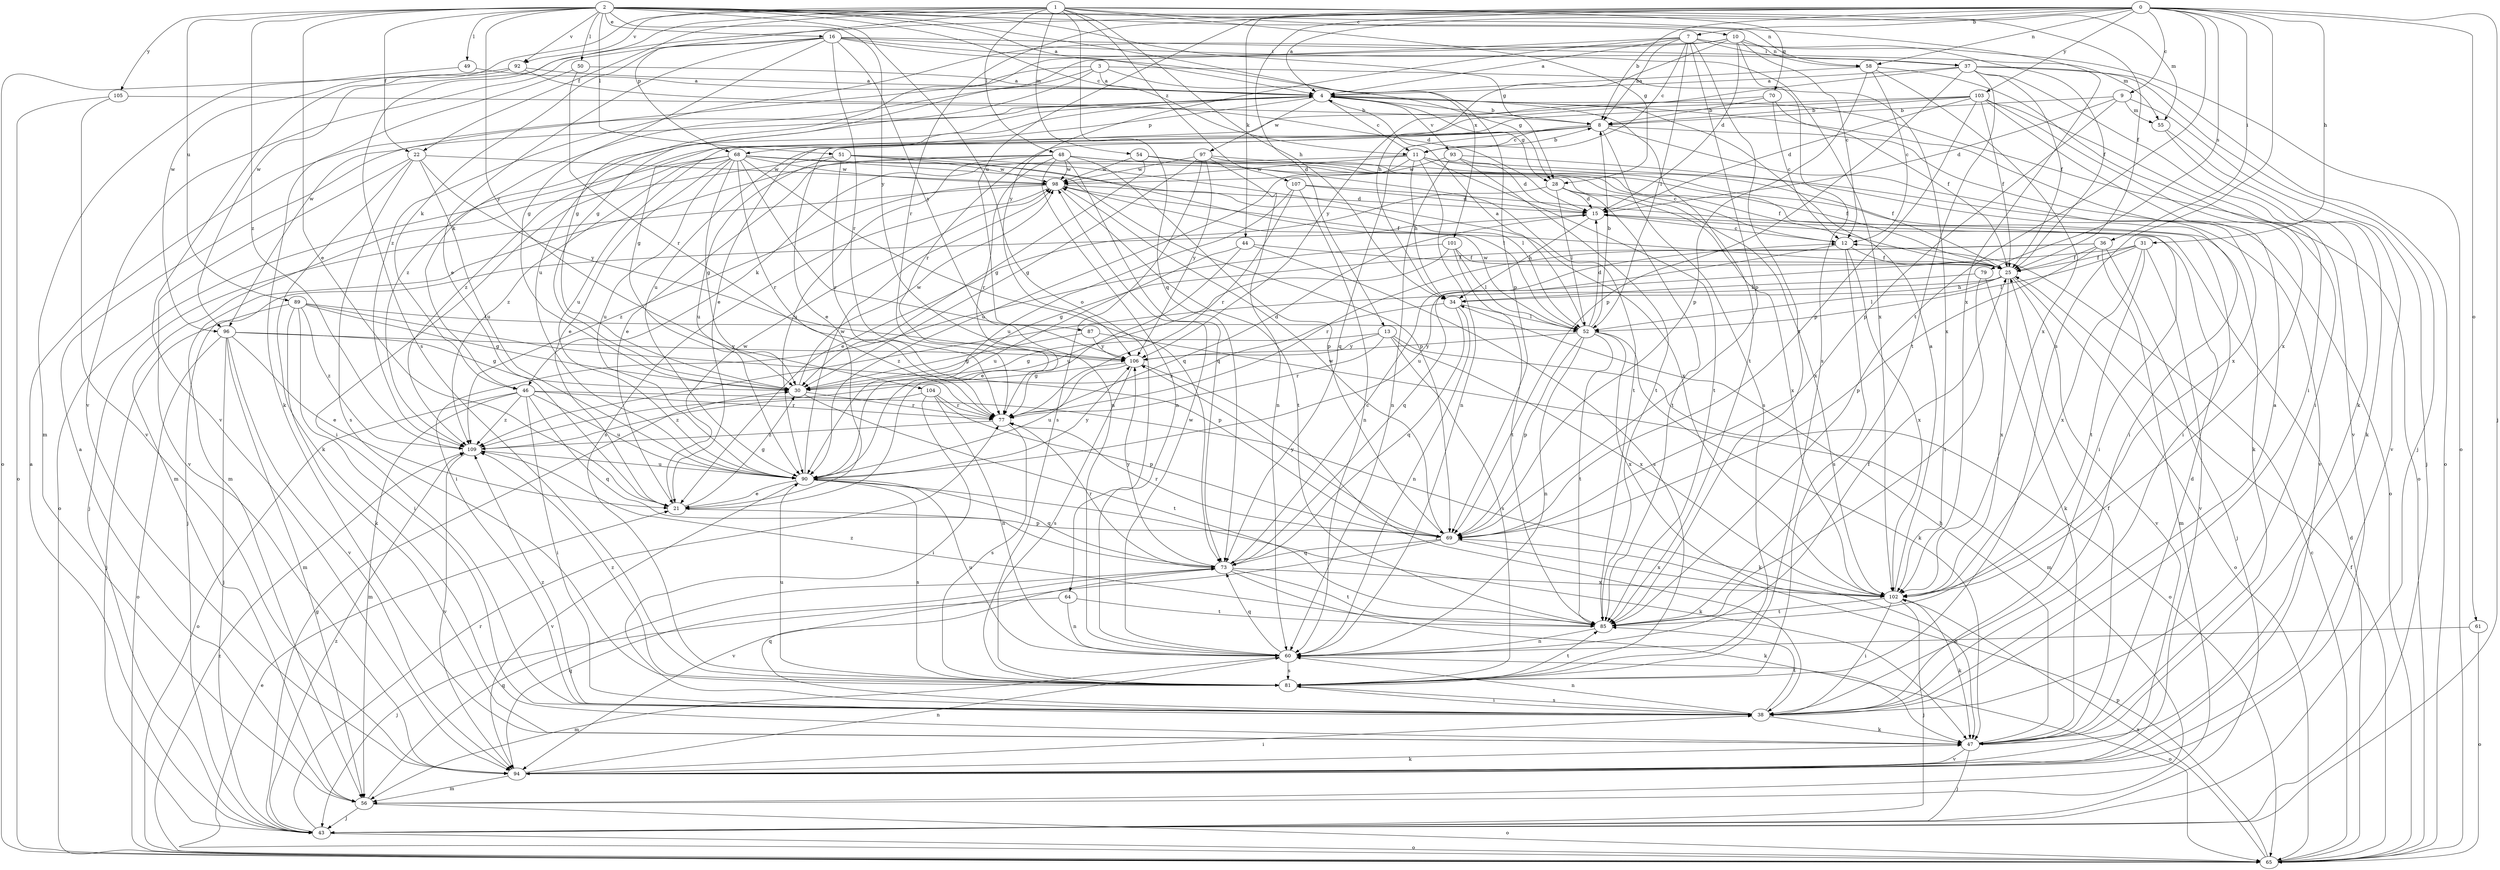 strict digraph  {
0;
1;
2;
3;
4;
7;
8;
9;
10;
11;
12;
13;
15;
16;
21;
22;
25;
28;
30;
31;
34;
36;
37;
38;
43;
44;
46;
47;
48;
49;
50;
51;
52;
54;
55;
56;
58;
60;
61;
64;
65;
68;
69;
70;
73;
77;
79;
81;
85;
87;
89;
90;
92;
93;
94;
96;
97;
98;
101;
102;
103;
104;
105;
106;
107;
109;
0 -> 4  [label=a];
0 -> 7  [label=b];
0 -> 8  [label=b];
0 -> 9  [label=c];
0 -> 13  [label=d];
0 -> 31  [label=h];
0 -> 36  [label=i];
0 -> 43  [label=j];
0 -> 44  [label=k];
0 -> 58  [label=n];
0 -> 61  [label=o];
0 -> 77  [label=r];
0 -> 79  [label=s];
0 -> 81  [label=s];
0 -> 85  [label=t];
0 -> 87  [label=u];
0 -> 96  [label=w];
0 -> 103  [label=y];
1 -> 10  [label=c];
1 -> 22  [label=f];
1 -> 28  [label=g];
1 -> 34  [label=h];
1 -> 48  [label=l];
1 -> 54  [label=m];
1 -> 55  [label=m];
1 -> 68  [label=p];
1 -> 70  [label=q];
1 -> 73  [label=q];
1 -> 81  [label=s];
1 -> 92  [label=v];
1 -> 96  [label=w];
1 -> 107  [label=z];
2 -> 4  [label=a];
2 -> 11  [label=c];
2 -> 16  [label=e];
2 -> 21  [label=e];
2 -> 22  [label=f];
2 -> 25  [label=f];
2 -> 28  [label=g];
2 -> 49  [label=l];
2 -> 50  [label=l];
2 -> 51  [label=l];
2 -> 58  [label=n];
2 -> 64  [label=o];
2 -> 89  [label=u];
2 -> 92  [label=v];
2 -> 101  [label=x];
2 -> 102  [label=x];
2 -> 104  [label=y];
2 -> 105  [label=y];
2 -> 106  [label=y];
2 -> 109  [label=z];
3 -> 4  [label=a];
3 -> 28  [label=g];
3 -> 46  [label=k];
3 -> 90  [label=u];
3 -> 96  [label=w];
3 -> 102  [label=x];
4 -> 8  [label=b];
4 -> 11  [label=c];
4 -> 28  [label=g];
4 -> 30  [label=g];
4 -> 65  [label=o];
4 -> 68  [label=p];
4 -> 85  [label=t];
4 -> 93  [label=v];
4 -> 97  [label=w];
4 -> 109  [label=z];
7 -> 4  [label=a];
7 -> 8  [label=b];
7 -> 11  [label=c];
7 -> 25  [label=f];
7 -> 30  [label=g];
7 -> 37  [label=i];
7 -> 52  [label=l];
7 -> 69  [label=p];
7 -> 85  [label=t];
7 -> 106  [label=y];
8 -> 11  [label=c];
8 -> 21  [label=e];
8 -> 65  [label=o];
8 -> 73  [label=q];
8 -> 81  [label=s];
8 -> 90  [label=u];
8 -> 102  [label=x];
8 -> 109  [label=z];
9 -> 8  [label=b];
9 -> 15  [label=d];
9 -> 43  [label=j];
9 -> 55  [label=m];
9 -> 69  [label=p];
10 -> 12  [label=c];
10 -> 15  [label=d];
10 -> 30  [label=g];
10 -> 34  [label=h];
10 -> 58  [label=n];
10 -> 65  [label=o];
10 -> 81  [label=s];
10 -> 109  [label=z];
11 -> 8  [label=b];
11 -> 25  [label=f];
11 -> 34  [label=h];
11 -> 46  [label=k];
11 -> 60  [label=n];
11 -> 85  [label=t];
11 -> 90  [label=u];
11 -> 94  [label=v];
11 -> 98  [label=w];
12 -> 25  [label=f];
12 -> 73  [label=q];
12 -> 81  [label=s];
12 -> 102  [label=x];
13 -> 30  [label=g];
13 -> 65  [label=o];
13 -> 77  [label=r];
13 -> 81  [label=s];
13 -> 102  [label=x];
13 -> 106  [label=y];
15 -> 12  [label=c];
15 -> 34  [label=h];
15 -> 43  [label=j];
16 -> 21  [label=e];
16 -> 30  [label=g];
16 -> 37  [label=i];
16 -> 46  [label=k];
16 -> 55  [label=m];
16 -> 69  [label=p];
16 -> 77  [label=r];
16 -> 94  [label=v];
16 -> 102  [label=x];
16 -> 106  [label=y];
21 -> 30  [label=g];
21 -> 69  [label=p];
21 -> 98  [label=w];
22 -> 47  [label=k];
22 -> 81  [label=s];
22 -> 90  [label=u];
22 -> 94  [label=v];
22 -> 98  [label=w];
22 -> 106  [label=y];
25 -> 34  [label=h];
25 -> 52  [label=l];
25 -> 65  [label=o];
25 -> 94  [label=v];
25 -> 102  [label=x];
25 -> 109  [label=z];
28 -> 15  [label=d];
28 -> 21  [label=e];
28 -> 52  [label=l];
28 -> 85  [label=t];
28 -> 102  [label=x];
30 -> 77  [label=r];
30 -> 85  [label=t];
30 -> 98  [label=w];
31 -> 25  [label=f];
31 -> 52  [label=l];
31 -> 85  [label=t];
31 -> 90  [label=u];
31 -> 94  [label=v];
31 -> 102  [label=x];
34 -> 52  [label=l];
34 -> 60  [label=n];
34 -> 73  [label=q];
34 -> 109  [label=z];
36 -> 25  [label=f];
36 -> 30  [label=g];
36 -> 43  [label=j];
36 -> 56  [label=m];
36 -> 69  [label=p];
36 -> 77  [label=r];
37 -> 4  [label=a];
37 -> 25  [label=f];
37 -> 43  [label=j];
37 -> 47  [label=k];
37 -> 65  [label=o];
37 -> 69  [label=p];
37 -> 85  [label=t];
37 -> 106  [label=y];
38 -> 4  [label=a];
38 -> 47  [label=k];
38 -> 60  [label=n];
38 -> 73  [label=q];
38 -> 81  [label=s];
38 -> 85  [label=t];
38 -> 109  [label=z];
43 -> 4  [label=a];
43 -> 30  [label=g];
43 -> 65  [label=o];
43 -> 77  [label=r];
43 -> 109  [label=z];
44 -> 21  [label=e];
44 -> 25  [label=f];
44 -> 81  [label=s];
44 -> 90  [label=u];
46 -> 38  [label=i];
46 -> 47  [label=k];
46 -> 56  [label=m];
46 -> 65  [label=o];
46 -> 73  [label=q];
46 -> 77  [label=r];
46 -> 90  [label=u];
46 -> 109  [label=z];
47 -> 15  [label=d];
47 -> 25  [label=f];
47 -> 34  [label=h];
47 -> 43  [label=j];
47 -> 94  [label=v];
48 -> 12  [label=c];
48 -> 21  [label=e];
48 -> 25  [label=f];
48 -> 56  [label=m];
48 -> 60  [label=n];
48 -> 69  [label=p];
48 -> 73  [label=q];
48 -> 77  [label=r];
48 -> 90  [label=u];
48 -> 98  [label=w];
49 -> 4  [label=a];
49 -> 56  [label=m];
50 -> 4  [label=a];
50 -> 47  [label=k];
50 -> 77  [label=r];
51 -> 52  [label=l];
51 -> 56  [label=m];
51 -> 77  [label=r];
51 -> 90  [label=u];
51 -> 98  [label=w];
51 -> 102  [label=x];
52 -> 4  [label=a];
52 -> 8  [label=b];
52 -> 15  [label=d];
52 -> 47  [label=k];
52 -> 60  [label=n];
52 -> 69  [label=p];
52 -> 85  [label=t];
52 -> 98  [label=w];
52 -> 102  [label=x];
52 -> 106  [label=y];
54 -> 30  [label=g];
54 -> 38  [label=i];
54 -> 85  [label=t];
54 -> 98  [label=w];
55 -> 47  [label=k];
55 -> 94  [label=v];
56 -> 4  [label=a];
56 -> 43  [label=j];
56 -> 65  [label=o];
56 -> 73  [label=q];
58 -> 4  [label=a];
58 -> 12  [label=c];
58 -> 38  [label=i];
58 -> 69  [label=p];
58 -> 102  [label=x];
60 -> 25  [label=f];
60 -> 56  [label=m];
60 -> 65  [label=o];
60 -> 73  [label=q];
60 -> 81  [label=s];
60 -> 90  [label=u];
60 -> 98  [label=w];
61 -> 60  [label=n];
61 -> 65  [label=o];
64 -> 43  [label=j];
64 -> 60  [label=n];
64 -> 85  [label=t];
65 -> 12  [label=c];
65 -> 15  [label=d];
65 -> 21  [label=e];
65 -> 25  [label=f];
65 -> 69  [label=p];
65 -> 102  [label=x];
65 -> 109  [label=z];
68 -> 21  [label=e];
68 -> 30  [label=g];
68 -> 38  [label=i];
68 -> 52  [label=l];
68 -> 60  [label=n];
68 -> 65  [label=o];
68 -> 69  [label=p];
68 -> 73  [label=q];
68 -> 77  [label=r];
68 -> 90  [label=u];
68 -> 98  [label=w];
68 -> 102  [label=x];
68 -> 109  [label=z];
69 -> 73  [label=q];
69 -> 77  [label=r];
69 -> 94  [label=v];
69 -> 98  [label=w];
69 -> 102  [label=x];
69 -> 106  [label=y];
70 -> 8  [label=b];
70 -> 12  [label=c];
70 -> 21  [label=e];
70 -> 25  [label=f];
73 -> 12  [label=c];
73 -> 47  [label=k];
73 -> 77  [label=r];
73 -> 85  [label=t];
73 -> 102  [label=x];
73 -> 106  [label=y];
77 -> 15  [label=d];
77 -> 81  [label=s];
77 -> 109  [label=z];
79 -> 34  [label=h];
79 -> 47  [label=k];
79 -> 85  [label=t];
81 -> 38  [label=i];
81 -> 85  [label=t];
81 -> 90  [label=u];
81 -> 109  [label=z];
85 -> 60  [label=n];
85 -> 109  [label=z];
87 -> 30  [label=g];
87 -> 56  [label=m];
87 -> 106  [label=y];
89 -> 30  [label=g];
89 -> 38  [label=i];
89 -> 43  [label=j];
89 -> 47  [label=k];
89 -> 52  [label=l];
89 -> 69  [label=p];
89 -> 109  [label=z];
90 -> 21  [label=e];
90 -> 47  [label=k];
90 -> 73  [label=q];
90 -> 81  [label=s];
90 -> 94  [label=v];
90 -> 98  [label=w];
90 -> 106  [label=y];
92 -> 4  [label=a];
92 -> 15  [label=d];
92 -> 65  [label=o];
92 -> 94  [label=v];
93 -> 15  [label=d];
93 -> 38  [label=i];
93 -> 60  [label=n];
93 -> 85  [label=t];
93 -> 98  [label=w];
94 -> 38  [label=i];
94 -> 47  [label=k];
94 -> 56  [label=m];
94 -> 60  [label=n];
94 -> 73  [label=q];
96 -> 21  [label=e];
96 -> 30  [label=g];
96 -> 43  [label=j];
96 -> 56  [label=m];
96 -> 65  [label=o];
96 -> 94  [label=v];
96 -> 106  [label=y];
97 -> 25  [label=f];
97 -> 30  [label=g];
97 -> 47  [label=k];
97 -> 60  [label=n];
97 -> 81  [label=s];
97 -> 98  [label=w];
97 -> 106  [label=y];
98 -> 15  [label=d];
98 -> 25  [label=f];
98 -> 43  [label=j];
98 -> 81  [label=s];
98 -> 85  [label=t];
98 -> 109  [label=z];
101 -> 25  [label=f];
101 -> 38  [label=i];
101 -> 52  [label=l];
101 -> 85  [label=t];
101 -> 90  [label=u];
102 -> 4  [label=a];
102 -> 38  [label=i];
102 -> 43  [label=j];
102 -> 47  [label=k];
102 -> 85  [label=t];
103 -> 8  [label=b];
103 -> 15  [label=d];
103 -> 25  [label=f];
103 -> 38  [label=i];
103 -> 69  [label=p];
103 -> 77  [label=r];
103 -> 90  [label=u];
103 -> 94  [label=v];
103 -> 102  [label=x];
104 -> 38  [label=i];
104 -> 60  [label=n];
104 -> 69  [label=p];
104 -> 77  [label=r];
104 -> 109  [label=z];
105 -> 8  [label=b];
105 -> 65  [label=o];
105 -> 94  [label=v];
106 -> 30  [label=g];
106 -> 38  [label=i];
106 -> 81  [label=s];
106 -> 90  [label=u];
107 -> 15  [label=d];
107 -> 38  [label=i];
107 -> 60  [label=n];
107 -> 77  [label=r];
107 -> 90  [label=u];
109 -> 90  [label=u];
109 -> 94  [label=v];
}
